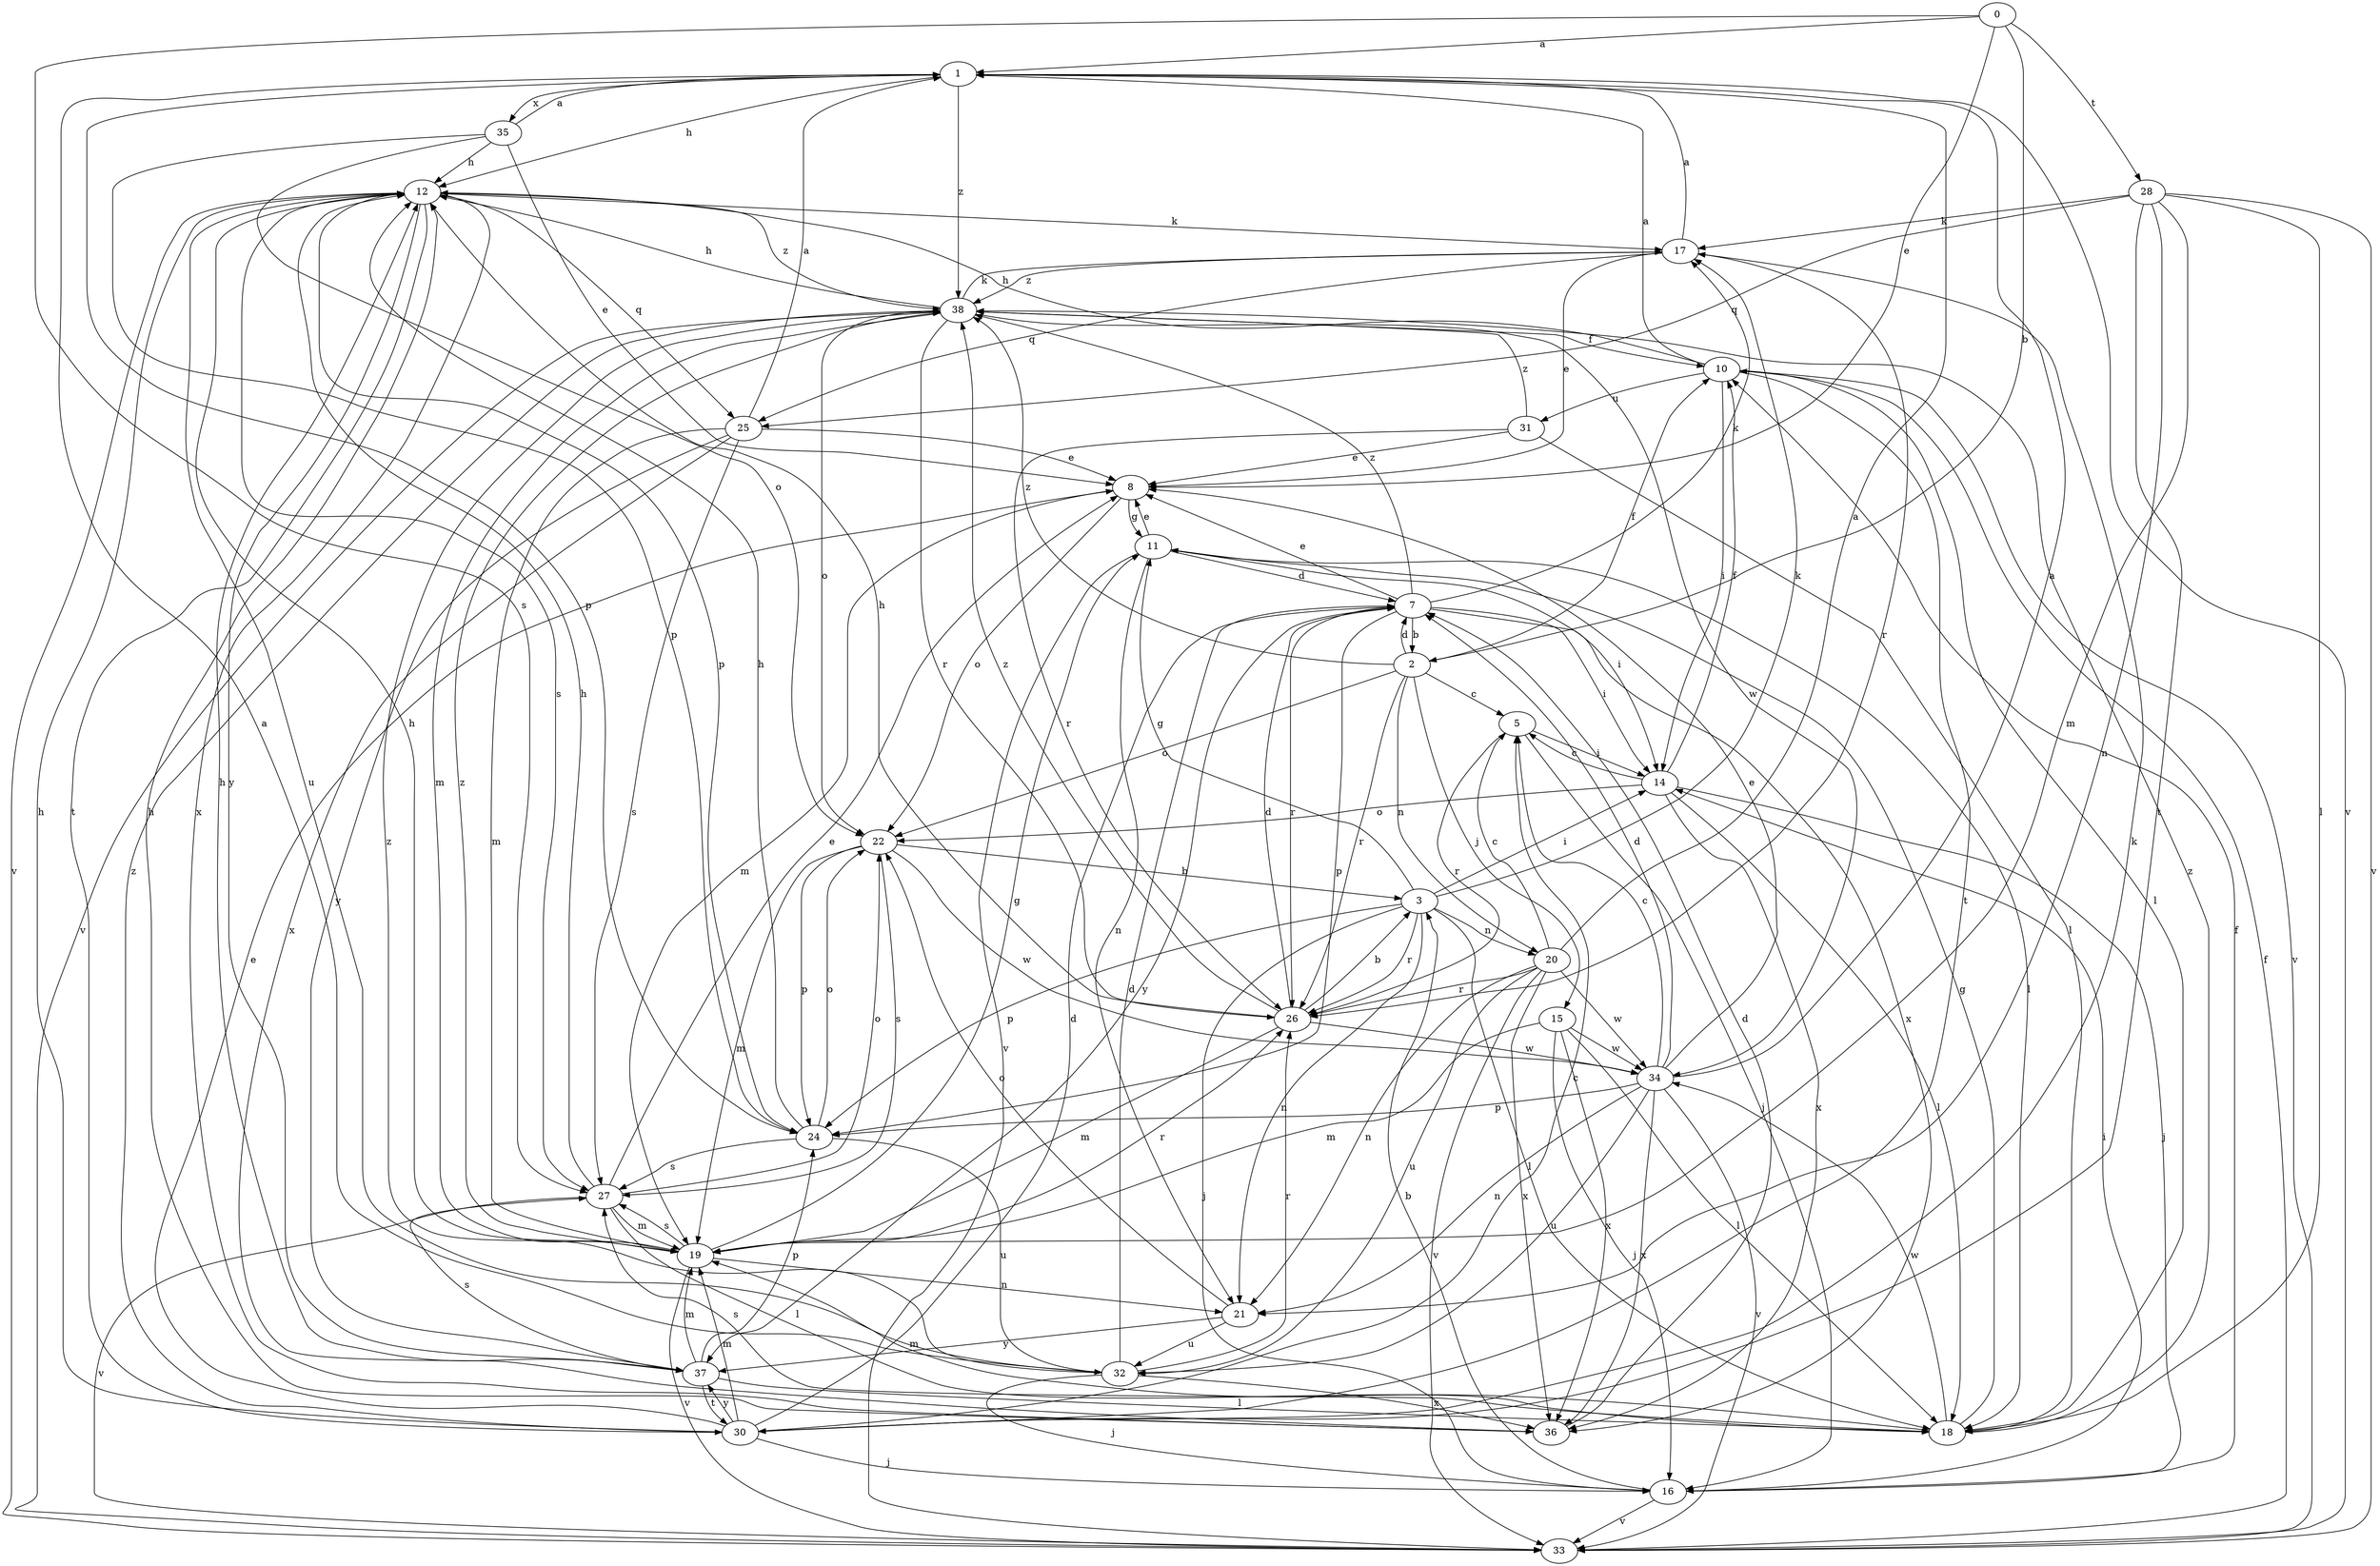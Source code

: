 strict digraph  {
0;
1;
2;
3;
5;
7;
8;
10;
11;
12;
14;
15;
16;
17;
18;
19;
20;
21;
22;
24;
25;
26;
27;
28;
30;
31;
32;
33;
34;
35;
36;
37;
38;
0 -> 1  [label=a];
0 -> 2  [label=b];
0 -> 8  [label=e];
0 -> 27  [label=s];
0 -> 28  [label=t];
1 -> 12  [label=h];
1 -> 24  [label=p];
1 -> 33  [label=v];
1 -> 35  [label=x];
1 -> 38  [label=z];
2 -> 5  [label=c];
2 -> 7  [label=d];
2 -> 10  [label=f];
2 -> 15  [label=j];
2 -> 20  [label=n];
2 -> 22  [label=o];
2 -> 26  [label=r];
2 -> 38  [label=z];
3 -> 11  [label=g];
3 -> 14  [label=i];
3 -> 16  [label=j];
3 -> 17  [label=k];
3 -> 18  [label=l];
3 -> 20  [label=n];
3 -> 21  [label=n];
3 -> 24  [label=p];
3 -> 26  [label=r];
5 -> 14  [label=i];
5 -> 16  [label=j];
5 -> 26  [label=r];
7 -> 2  [label=b];
7 -> 8  [label=e];
7 -> 14  [label=i];
7 -> 17  [label=k];
7 -> 24  [label=p];
7 -> 26  [label=r];
7 -> 36  [label=x];
7 -> 37  [label=y];
7 -> 38  [label=z];
8 -> 11  [label=g];
8 -> 19  [label=m];
8 -> 22  [label=o];
10 -> 1  [label=a];
10 -> 12  [label=h];
10 -> 14  [label=i];
10 -> 18  [label=l];
10 -> 30  [label=t];
10 -> 31  [label=u];
10 -> 33  [label=v];
11 -> 7  [label=d];
11 -> 8  [label=e];
11 -> 14  [label=i];
11 -> 18  [label=l];
11 -> 21  [label=n];
11 -> 33  [label=v];
12 -> 17  [label=k];
12 -> 24  [label=p];
12 -> 25  [label=q];
12 -> 27  [label=s];
12 -> 30  [label=t];
12 -> 32  [label=u];
12 -> 33  [label=v];
12 -> 36  [label=x];
12 -> 37  [label=y];
12 -> 38  [label=z];
14 -> 5  [label=c];
14 -> 10  [label=f];
14 -> 16  [label=j];
14 -> 18  [label=l];
14 -> 22  [label=o];
14 -> 36  [label=x];
15 -> 16  [label=j];
15 -> 18  [label=l];
15 -> 19  [label=m];
15 -> 34  [label=w];
15 -> 36  [label=x];
16 -> 3  [label=b];
16 -> 10  [label=f];
16 -> 14  [label=i];
16 -> 33  [label=v];
17 -> 1  [label=a];
17 -> 8  [label=e];
17 -> 25  [label=q];
17 -> 26  [label=r];
17 -> 38  [label=z];
18 -> 11  [label=g];
18 -> 19  [label=m];
18 -> 27  [label=s];
18 -> 34  [label=w];
18 -> 38  [label=z];
19 -> 11  [label=g];
19 -> 12  [label=h];
19 -> 21  [label=n];
19 -> 26  [label=r];
19 -> 27  [label=s];
19 -> 33  [label=v];
19 -> 38  [label=z];
20 -> 1  [label=a];
20 -> 5  [label=c];
20 -> 21  [label=n];
20 -> 26  [label=r];
20 -> 32  [label=u];
20 -> 33  [label=v];
20 -> 34  [label=w];
20 -> 36  [label=x];
21 -> 22  [label=o];
21 -> 32  [label=u];
21 -> 37  [label=y];
22 -> 3  [label=b];
22 -> 19  [label=m];
22 -> 24  [label=p];
22 -> 27  [label=s];
22 -> 34  [label=w];
24 -> 12  [label=h];
24 -> 22  [label=o];
24 -> 27  [label=s];
24 -> 32  [label=u];
25 -> 1  [label=a];
25 -> 8  [label=e];
25 -> 19  [label=m];
25 -> 27  [label=s];
25 -> 36  [label=x];
25 -> 37  [label=y];
26 -> 3  [label=b];
26 -> 7  [label=d];
26 -> 12  [label=h];
26 -> 19  [label=m];
26 -> 34  [label=w];
26 -> 38  [label=z];
27 -> 8  [label=e];
27 -> 12  [label=h];
27 -> 18  [label=l];
27 -> 19  [label=m];
27 -> 22  [label=o];
27 -> 33  [label=v];
28 -> 17  [label=k];
28 -> 18  [label=l];
28 -> 19  [label=m];
28 -> 21  [label=n];
28 -> 25  [label=q];
28 -> 30  [label=t];
28 -> 33  [label=v];
30 -> 5  [label=c];
30 -> 7  [label=d];
30 -> 8  [label=e];
30 -> 12  [label=h];
30 -> 16  [label=j];
30 -> 17  [label=k];
30 -> 19  [label=m];
30 -> 37  [label=y];
30 -> 38  [label=z];
31 -> 8  [label=e];
31 -> 18  [label=l];
31 -> 26  [label=r];
31 -> 38  [label=z];
32 -> 1  [label=a];
32 -> 7  [label=d];
32 -> 16  [label=j];
32 -> 26  [label=r];
32 -> 36  [label=x];
32 -> 38  [label=z];
33 -> 10  [label=f];
34 -> 1  [label=a];
34 -> 5  [label=c];
34 -> 7  [label=d];
34 -> 8  [label=e];
34 -> 21  [label=n];
34 -> 24  [label=p];
34 -> 32  [label=u];
34 -> 33  [label=v];
34 -> 36  [label=x];
35 -> 1  [label=a];
35 -> 8  [label=e];
35 -> 12  [label=h];
35 -> 22  [label=o];
35 -> 24  [label=p];
36 -> 7  [label=d];
36 -> 12  [label=h];
37 -> 12  [label=h];
37 -> 18  [label=l];
37 -> 19  [label=m];
37 -> 24  [label=p];
37 -> 27  [label=s];
37 -> 30  [label=t];
38 -> 10  [label=f];
38 -> 12  [label=h];
38 -> 17  [label=k];
38 -> 19  [label=m];
38 -> 22  [label=o];
38 -> 26  [label=r];
38 -> 33  [label=v];
38 -> 34  [label=w];
}
